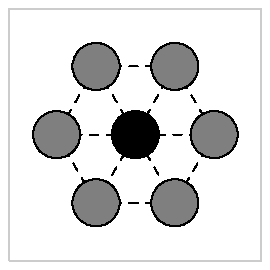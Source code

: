 beginfig(1);

numeric u; u := 1cm;

pair c;
c := (10u,10u);

path adot;
adot := fullcircle scaled .6u shifted c;

fill adot withcolor black;
draw adot;

pair o[], off[];

off[1] := (-.5u,  .866u);
off[2] := ( .5u,  .866u);
off[3] := (  -u,   0);
off[4] := (   u,   0);
off[5] := (-.5u, -.866u);
off[6] := ( .5u, -.866u);

o[1] := c shifted off[1];
o[2] := c shifted off[2];
o[3] := c shifted off[3];
o[4] := c shifted off[4];
o[5] := c shifted off[5];
o[6] := c shifted off[6];

drawoptions(dashed evenly);

draw o[1] -- o[2];
draw o[1] -- o[3];
draw o[2] -- o[4];
draw o[3] -- o[5];
draw o[4] -- o[6];
draw o[5] -- o[6];

draw o[1] -- o[6];
draw o[2] -- o[5];
draw o[3] -- o[4];

drawoptions();

draw c+(-1.6u,-1.6u) -- c+(-1.6u,1.6u) -- 
     c+(1.6u,1.6u) -- c+(1.6u,-1.6u) -- cycle withcolor .8white;

fill adot withcolor black; 
draw adot;

for i=1 upto 6:
  fill adot shifted off[i] withcolor 0.5white;
  draw adot shifted off[i];
endfor

endfig;


end;
